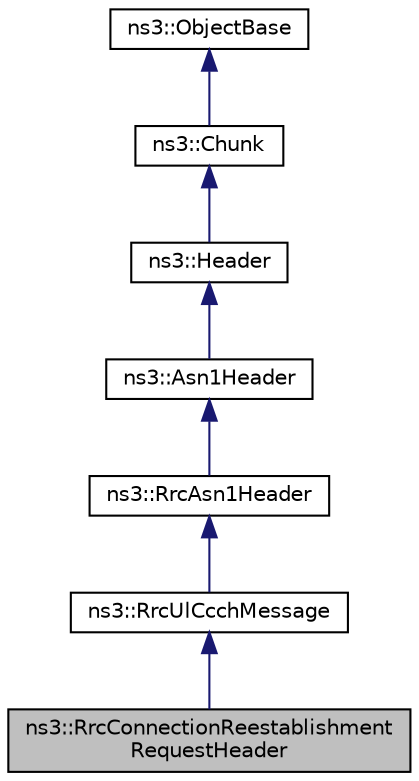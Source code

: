 digraph "ns3::RrcConnectionReestablishmentRequestHeader"
{
 // LATEX_PDF_SIZE
  edge [fontname="Helvetica",fontsize="10",labelfontname="Helvetica",labelfontsize="10"];
  node [fontname="Helvetica",fontsize="10",shape=record];
  Node1 [label="ns3::RrcConnectionReestablishment\lRequestHeader",height=0.2,width=0.4,color="black", fillcolor="grey75", style="filled", fontcolor="black",tooltip="This class manages the serialization/deserialization of RRCConnectionReestablishmentRequest IE."];
  Node2 -> Node1 [dir="back",color="midnightblue",fontsize="10",style="solid",fontname="Helvetica"];
  Node2 [label="ns3::RrcUlCcchMessage",height=0.2,width=0.4,color="black", fillcolor="white", style="filled",URL="$classns3_1_1_rrc_ul_ccch_message.html",tooltip="This class only serves to discriminate which message type has been received in uplink (ue to eNb) for..."];
  Node3 -> Node2 [dir="back",color="midnightblue",fontsize="10",style="solid",fontname="Helvetica"];
  Node3 [label="ns3::RrcAsn1Header",height=0.2,width=0.4,color="black", fillcolor="white", style="filled",URL="$classns3_1_1_rrc_asn1_header.html",tooltip="This class extends Asn1Header functions, adding serialization/deserialization of some Information ele..."];
  Node4 -> Node3 [dir="back",color="midnightblue",fontsize="10",style="solid",fontname="Helvetica"];
  Node4 [label="ns3::Asn1Header",height=0.2,width=0.4,color="black", fillcolor="white", style="filled",URL="$classns3_1_1_asn1_header.html",tooltip="This class has the purpose to encode Information Elements according to ASN.1 syntax,..."];
  Node5 -> Node4 [dir="back",color="midnightblue",fontsize="10",style="solid",fontname="Helvetica"];
  Node5 [label="ns3::Header",height=0.2,width=0.4,color="black", fillcolor="white", style="filled",URL="$classns3_1_1_header.html",tooltip="Protocol header serialization and deserialization."];
  Node6 -> Node5 [dir="back",color="midnightblue",fontsize="10",style="solid",fontname="Helvetica"];
  Node6 [label="ns3::Chunk",height=0.2,width=0.4,color="black", fillcolor="white", style="filled",URL="$classns3_1_1_chunk.html",tooltip="abstract base class for ns3::Header and ns3::Trailer"];
  Node7 -> Node6 [dir="back",color="midnightblue",fontsize="10",style="solid",fontname="Helvetica"];
  Node7 [label="ns3::ObjectBase",height=0.2,width=0.4,color="black", fillcolor="white", style="filled",URL="$classns3_1_1_object_base.html",tooltip="Anchor the ns-3 type and attribute system."];
}
